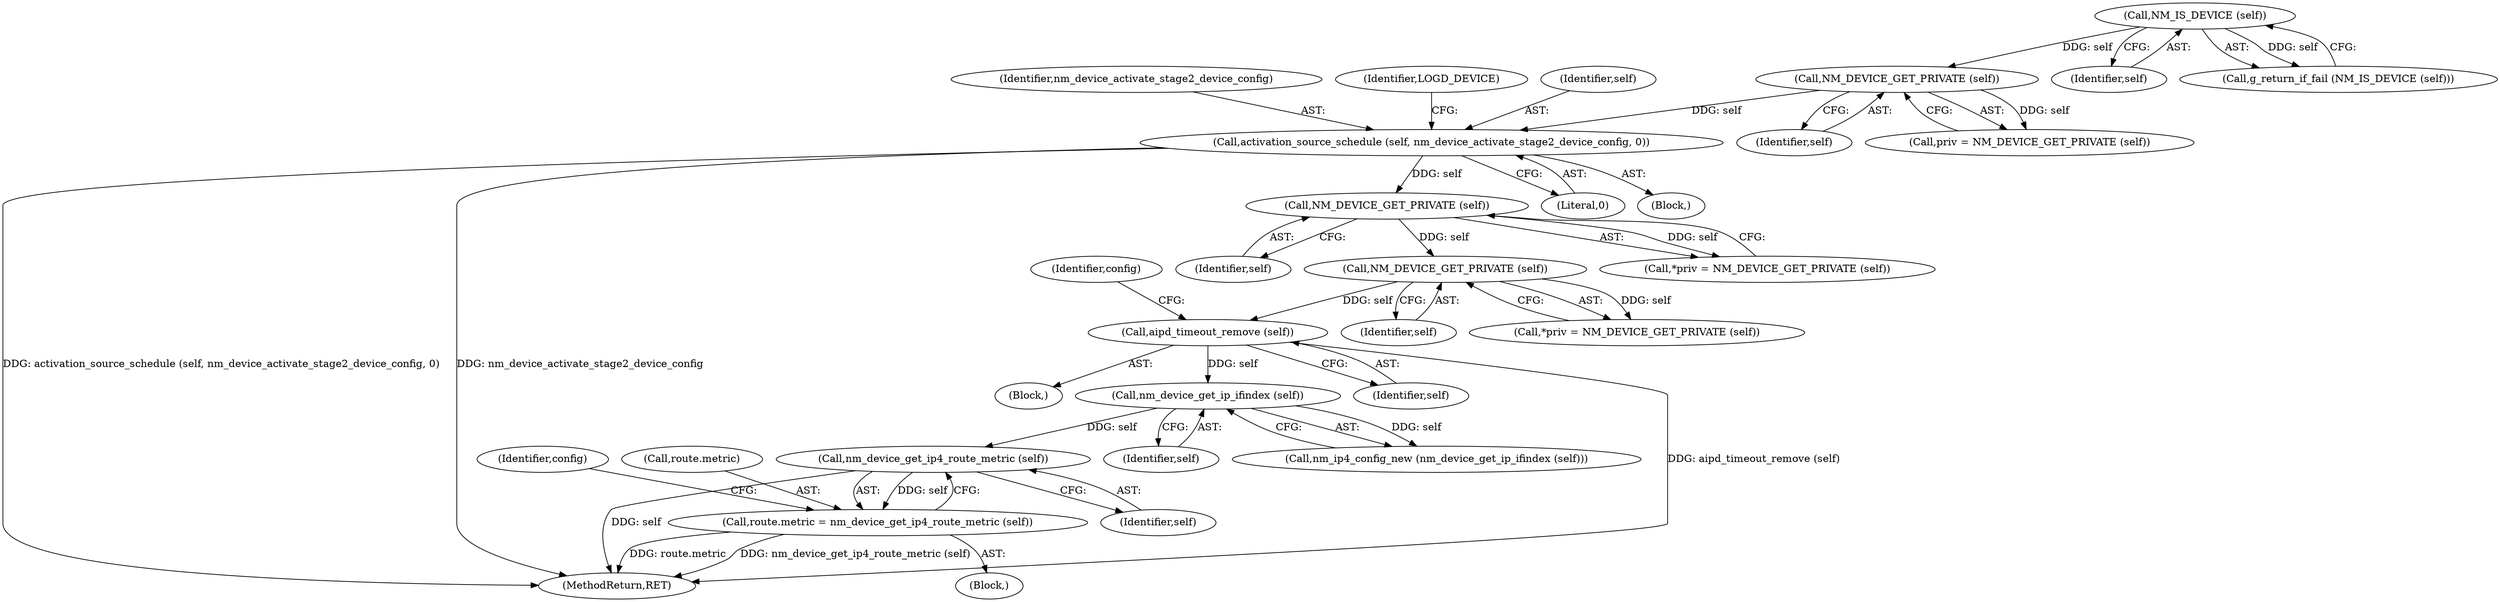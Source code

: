 digraph "0_NetworkManager_d5fc88e573fa58b93034b04d35a2454f5d28cad9@pointer" {
"1004034" [label="(Call,nm_device_get_ip4_route_metric (self))"];
"1003979" [label="(Call,nm_device_get_ip_ifindex (self))"];
"1003967" [label="(Call,aipd_timeout_remove (self))"];
"1003928" [label="(Call,NM_DEVICE_GET_PRIVATE (self))"];
"1003908" [label="(Call,NM_DEVICE_GET_PRIVATE (self))"];
"1003897" [label="(Call,activation_source_schedule (self, nm_device_activate_stage2_device_config, 0))"];
"1003891" [label="(Call,NM_DEVICE_GET_PRIVATE (self))"];
"1003887" [label="(Call,NM_IS_DEVICE (self))"];
"1004030" [label="(Call,route.metric = nm_device_get_ip4_route_metric (self))"];
"1003968" [label="(Identifier,self)"];
"1003888" [label="(Identifier,self)"];
"1003929" [label="(Identifier,self)"];
"1003926" [label="(Call,*priv = NM_DEVICE_GET_PRIVATE (self))"];
"1003892" [label="(Identifier,self)"];
"1003902" [label="(Identifier,LOGD_DEVICE)"];
"1003908" [label="(Call,NM_DEVICE_GET_PRIVATE (self))"];
"1003887" [label="(Call,NM_IS_DEVICE (self))"];
"1003924" [label="(Block,)"];
"1003889" [label="(Call,priv = NM_DEVICE_GET_PRIVATE (self))"];
"1003980" [label="(Identifier,self)"];
"1003900" [label="(Literal,0)"];
"1003909" [label="(Identifier,self)"];
"1003978" [label="(Call,nm_ip4_config_new (nm_device_get_ip_ifindex (self)))"];
"1003886" [label="(Call,g_return_if_fail (NM_IS_DEVICE (self)))"];
"1003928" [label="(Call,NM_DEVICE_GET_PRIVATE (self))"];
"1003972" [label="(Identifier,config)"];
"1003898" [label="(Identifier,self)"];
"1004037" [label="(Identifier,config)"];
"1004031" [label="(Call,route.metric)"];
"1003891" [label="(Call,NM_DEVICE_GET_PRIVATE (self))"];
"1003979" [label="(Call,nm_device_get_ip_ifindex (self))"];
"1003884" [label="(Block,)"];
"1003906" [label="(Call,*priv = NM_DEVICE_GET_PRIVATE (self))"];
"1003899" [label="(Identifier,nm_device_activate_stage2_device_config)"];
"1003967" [label="(Call,aipd_timeout_remove (self))"];
"1003897" [label="(Call,activation_source_schedule (self, nm_device_activate_stage2_device_config, 0))"];
"1004030" [label="(Call,route.metric = nm_device_get_ip4_route_metric (self))"];
"1003969" [label="(Block,)"];
"1004034" [label="(Call,nm_device_get_ip4_route_metric (self))"];
"1004035" [label="(Identifier,self)"];
"1007368" [label="(MethodReturn,RET)"];
"1004034" -> "1004030"  [label="AST: "];
"1004034" -> "1004035"  [label="CFG: "];
"1004035" -> "1004034"  [label="AST: "];
"1004030" -> "1004034"  [label="CFG: "];
"1004034" -> "1007368"  [label="DDG: self"];
"1004034" -> "1004030"  [label="DDG: self"];
"1003979" -> "1004034"  [label="DDG: self"];
"1003979" -> "1003978"  [label="AST: "];
"1003979" -> "1003980"  [label="CFG: "];
"1003980" -> "1003979"  [label="AST: "];
"1003978" -> "1003979"  [label="CFG: "];
"1003979" -> "1003978"  [label="DDG: self"];
"1003967" -> "1003979"  [label="DDG: self"];
"1003967" -> "1003924"  [label="AST: "];
"1003967" -> "1003968"  [label="CFG: "];
"1003968" -> "1003967"  [label="AST: "];
"1003972" -> "1003967"  [label="CFG: "];
"1003967" -> "1007368"  [label="DDG: aipd_timeout_remove (self)"];
"1003928" -> "1003967"  [label="DDG: self"];
"1003928" -> "1003926"  [label="AST: "];
"1003928" -> "1003929"  [label="CFG: "];
"1003929" -> "1003928"  [label="AST: "];
"1003926" -> "1003928"  [label="CFG: "];
"1003928" -> "1003926"  [label="DDG: self"];
"1003908" -> "1003928"  [label="DDG: self"];
"1003908" -> "1003906"  [label="AST: "];
"1003908" -> "1003909"  [label="CFG: "];
"1003909" -> "1003908"  [label="AST: "];
"1003906" -> "1003908"  [label="CFG: "];
"1003908" -> "1003906"  [label="DDG: self"];
"1003897" -> "1003908"  [label="DDG: self"];
"1003897" -> "1003884"  [label="AST: "];
"1003897" -> "1003900"  [label="CFG: "];
"1003898" -> "1003897"  [label="AST: "];
"1003899" -> "1003897"  [label="AST: "];
"1003900" -> "1003897"  [label="AST: "];
"1003902" -> "1003897"  [label="CFG: "];
"1003897" -> "1007368"  [label="DDG: activation_source_schedule (self, nm_device_activate_stage2_device_config, 0)"];
"1003897" -> "1007368"  [label="DDG: nm_device_activate_stage2_device_config"];
"1003891" -> "1003897"  [label="DDG: self"];
"1003891" -> "1003889"  [label="AST: "];
"1003891" -> "1003892"  [label="CFG: "];
"1003892" -> "1003891"  [label="AST: "];
"1003889" -> "1003891"  [label="CFG: "];
"1003891" -> "1003889"  [label="DDG: self"];
"1003887" -> "1003891"  [label="DDG: self"];
"1003887" -> "1003886"  [label="AST: "];
"1003887" -> "1003888"  [label="CFG: "];
"1003888" -> "1003887"  [label="AST: "];
"1003886" -> "1003887"  [label="CFG: "];
"1003887" -> "1003886"  [label="DDG: self"];
"1004030" -> "1003969"  [label="AST: "];
"1004031" -> "1004030"  [label="AST: "];
"1004037" -> "1004030"  [label="CFG: "];
"1004030" -> "1007368"  [label="DDG: route.metric"];
"1004030" -> "1007368"  [label="DDG: nm_device_get_ip4_route_metric (self)"];
}
